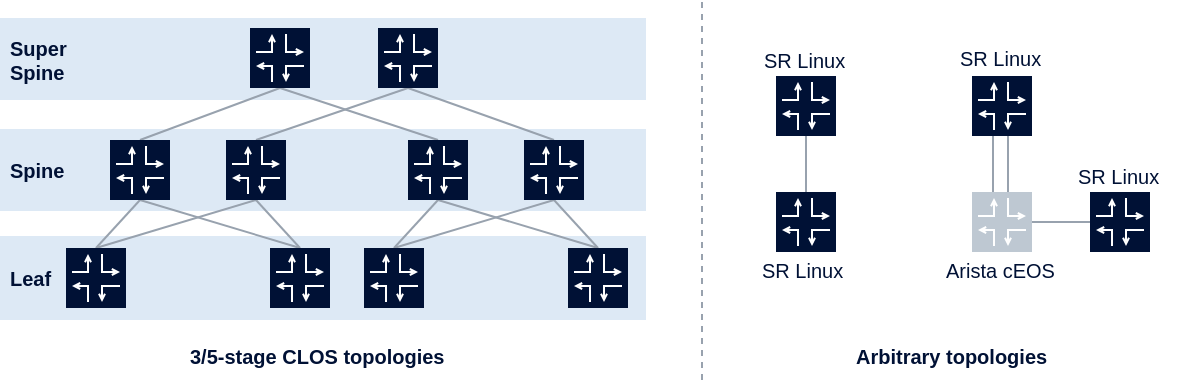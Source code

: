 <mxfile version="13.8.0" type="github">
  <diagram id="pqXCdQUKRn2x1dWqDvbr" name="intro topologies">
    <mxGraphModel dx="2052" dy="1100" grid="1" gridSize="1" guides="1" tooltips="1" connect="1" arrows="1" fold="1" page="1" pageScale="1" pageWidth="827" pageHeight="1169" math="0" shadow="0">
      <root>
        <mxCell id="0" />
        <mxCell id="1" parent="0" />
        <mxCell id="Shn82EJDHSnE-vzaOmSC-1" value="" style="rounded=0;whiteSpace=wrap;html=1;fontFamily=Helvetica;fontSize=8;strokeColor=none;fillColor=#DDE9F5;" vertex="1" parent="1">
          <mxGeometry x="133" y="266.5" width="323" height="41" as="geometry" />
        </mxCell>
        <mxCell id="Shn82EJDHSnE-vzaOmSC-2" value="" style="rounded=0;whiteSpace=wrap;html=1;fontFamily=Helvetica;fontSize=8;strokeColor=none;fillColor=#DDE9F5;" vertex="1" parent="1">
          <mxGeometry x="133" y="320" width="323" height="42" as="geometry" />
        </mxCell>
        <mxCell id="Shn82EJDHSnE-vzaOmSC-3" style="rounded=0;orthogonalLoop=1;jettySize=auto;html=1;exitX=0.5;exitY=0;exitDx=0;exitDy=0;entryX=0.5;entryY=1;entryDx=0;entryDy=0;startSize=6;endArrow=none;endFill=0;endSize=2;fontFamily=Helvetica;fontSize=8;strokeColor=#98A2AE;" edge="1" parent="1">
          <mxGeometry relative="1" as="geometry">
            <mxPoint x="181" y="326" as="sourcePoint" />
            <mxPoint x="203" y="302" as="targetPoint" />
          </mxGeometry>
        </mxCell>
        <mxCell id="Shn82EJDHSnE-vzaOmSC-4" style="rounded=0;orthogonalLoop=1;jettySize=auto;html=1;exitX=0.5;exitY=0;exitDx=0;exitDy=0;entryX=0.5;entryY=1;entryDx=0;entryDy=0;startSize=6;endArrow=none;endFill=0;endSize=2;fontFamily=Helvetica;fontSize=8;strokeColor=#98A2AE;" edge="1" parent="1">
          <mxGeometry relative="1" as="geometry">
            <mxPoint x="181" y="326" as="sourcePoint" />
            <mxPoint x="261" y="302" as="targetPoint" />
          </mxGeometry>
        </mxCell>
        <mxCell id="Shn82EJDHSnE-vzaOmSC-5" style="rounded=0;orthogonalLoop=1;jettySize=auto;html=1;exitX=0.5;exitY=0;exitDx=0;exitDy=0;entryX=0.5;entryY=1;entryDx=0;entryDy=0;startSize=6;endArrow=none;endFill=0;endSize=2;fontFamily=Helvetica;fontSize=8;strokeColor=#98A2AE;" edge="1" parent="1">
          <mxGeometry relative="1" as="geometry">
            <mxPoint x="283" y="326" as="sourcePoint" />
            <mxPoint x="203" y="302" as="targetPoint" />
          </mxGeometry>
        </mxCell>
        <mxCell id="Shn82EJDHSnE-vzaOmSC-6" style="rounded=0;orthogonalLoop=1;jettySize=auto;html=1;exitX=0.5;exitY=0;exitDx=0;exitDy=0;entryX=0.5;entryY=1;entryDx=0;entryDy=0;startSize=6;endArrow=none;endFill=0;endSize=2;fontFamily=Helvetica;fontSize=8;strokeColor=#98A2AE;" edge="1" parent="1">
          <mxGeometry relative="1" as="geometry">
            <mxPoint x="283" y="326" as="sourcePoint" />
            <mxPoint x="261" y="302" as="targetPoint" />
          </mxGeometry>
        </mxCell>
        <mxCell id="Shn82EJDHSnE-vzaOmSC-7" value="" style="rounded=0;whiteSpace=wrap;html=1;fontFamily=Helvetica;fontSize=8;strokeColor=none;fillColor=#DDE9F5;" vertex="1" parent="1">
          <mxGeometry x="133" y="211" width="323" height="41" as="geometry" />
        </mxCell>
        <mxCell id="Shn82EJDHSnE-vzaOmSC-8" style="rounded=0;orthogonalLoop=1;jettySize=auto;html=1;exitX=0.5;exitY=0;exitDx=0;exitDy=0;entryX=0.5;entryY=1;entryDx=0;entryDy=0;startSize=6;endArrow=none;endFill=0;endSize=2;fontFamily=Helvetica;fontSize=8;strokeColor=#98A2AE;" edge="1" parent="1">
          <mxGeometry relative="1" as="geometry">
            <mxPoint x="203" y="272" as="sourcePoint" />
            <mxPoint x="273" y="246" as="targetPoint" />
          </mxGeometry>
        </mxCell>
        <mxCell id="Shn82EJDHSnE-vzaOmSC-9" style="rounded=0;orthogonalLoop=1;jettySize=auto;html=1;exitX=0.5;exitY=0;exitDx=0;exitDy=0;entryX=0.5;entryY=1;entryDx=0;entryDy=0;startSize=6;endArrow=none;endFill=0;endSize=2;fontFamily=Helvetica;fontSize=8;strokeColor=#98A2AE;" edge="1" parent="1">
          <mxGeometry relative="1" as="geometry">
            <mxPoint x="261" y="272" as="sourcePoint" />
            <mxPoint x="337" y="246" as="targetPoint" />
          </mxGeometry>
        </mxCell>
        <mxCell id="Shn82EJDHSnE-vzaOmSC-10" style="rounded=0;orthogonalLoop=1;jettySize=auto;html=1;exitX=0.5;exitY=0;exitDx=0;exitDy=0;entryX=0.5;entryY=1;entryDx=0;entryDy=0;startSize=6;endArrow=none;endFill=0;endSize=2;fontFamily=Helvetica;fontSize=8;strokeColor=#98A2AE;" edge="1" parent="1">
          <mxGeometry relative="1" as="geometry">
            <mxPoint x="330" y="326" as="sourcePoint" />
            <mxPoint x="352" y="302" as="targetPoint" />
          </mxGeometry>
        </mxCell>
        <mxCell id="Shn82EJDHSnE-vzaOmSC-11" style="rounded=0;orthogonalLoop=1;jettySize=auto;html=1;exitX=0.5;exitY=0;exitDx=0;exitDy=0;entryX=0.5;entryY=1;entryDx=0;entryDy=0;startSize=6;endArrow=none;endFill=0;endSize=2;fontFamily=Helvetica;fontSize=8;strokeColor=#98A2AE;" edge="1" parent="1">
          <mxGeometry relative="1" as="geometry">
            <mxPoint x="330" y="326" as="sourcePoint" />
            <mxPoint x="410" y="302" as="targetPoint" />
          </mxGeometry>
        </mxCell>
        <mxCell id="Shn82EJDHSnE-vzaOmSC-12" style="rounded=0;orthogonalLoop=1;jettySize=auto;html=1;exitX=0.5;exitY=0;exitDx=0;exitDy=0;entryX=0.5;entryY=1;entryDx=0;entryDy=0;startSize=6;endArrow=none;endFill=0;endSize=2;fontFamily=Helvetica;fontSize=8;strokeColor=#98A2AE;" edge="1" parent="1">
          <mxGeometry relative="1" as="geometry">
            <mxPoint x="432" y="326" as="sourcePoint" />
            <mxPoint x="352" y="302" as="targetPoint" />
          </mxGeometry>
        </mxCell>
        <mxCell id="Shn82EJDHSnE-vzaOmSC-13" style="rounded=0;orthogonalLoop=1;jettySize=auto;html=1;exitX=0.5;exitY=0;exitDx=0;exitDy=0;entryX=0.5;entryY=1;entryDx=0;entryDy=0;startSize=6;endArrow=none;endFill=0;endSize=2;fontFamily=Helvetica;fontSize=8;strokeColor=#98A2AE;" edge="1" parent="1">
          <mxGeometry relative="1" as="geometry">
            <mxPoint x="432" y="326" as="sourcePoint" />
            <mxPoint x="410" y="302" as="targetPoint" />
          </mxGeometry>
        </mxCell>
        <mxCell id="Shn82EJDHSnE-vzaOmSC-14" style="rounded=0;orthogonalLoop=1;jettySize=auto;html=1;exitX=0.5;exitY=0;exitDx=0;exitDy=0;entryX=0.5;entryY=1;entryDx=0;entryDy=0;startSize=6;endArrow=none;endFill=0;endSize=2;fontFamily=Helvetica;fontSize=8;strokeColor=#98A2AE;" edge="1" parent="1">
          <mxGeometry relative="1" as="geometry">
            <mxPoint x="352" y="272" as="sourcePoint" />
            <mxPoint x="273" y="246" as="targetPoint" />
          </mxGeometry>
        </mxCell>
        <mxCell id="Shn82EJDHSnE-vzaOmSC-15" style="rounded=0;orthogonalLoop=1;jettySize=auto;html=1;exitX=0.5;exitY=0;exitDx=0;exitDy=0;entryX=0.5;entryY=1;entryDx=0;entryDy=0;startSize=6;endArrow=none;endFill=0;endSize=2;fontFamily=Helvetica;fontSize=8;strokeColor=#98A2AE;" edge="1" parent="1">
          <mxGeometry relative="1" as="geometry">
            <mxPoint x="410" y="272" as="sourcePoint" />
            <mxPoint x="337" y="246" as="targetPoint" />
          </mxGeometry>
        </mxCell>
        <mxCell id="Shn82EJDHSnE-vzaOmSC-16" value="Super&lt;br style=&quot;font-size: 10px;&quot;&gt;Spine" style="text;html=1;align=left;verticalAlign=middle;resizable=0;points=[];autosize=1;fontSize=10;fontFamily=Helvetica;rotation=0;fontColor=#001135;fontStyle=1" vertex="1" parent="1">
          <mxGeometry x="136" y="217" width="39" height="29" as="geometry" />
        </mxCell>
        <mxCell id="Shn82EJDHSnE-vzaOmSC-17" value="Spine" style="text;html=1;align=left;verticalAlign=middle;resizable=0;points=[];autosize=1;fontSize=10;fontFamily=Helvetica;rotation=0;fontColor=#001135;fontStyle=1" vertex="1" parent="1">
          <mxGeometry x="136" y="278.5" width="38" height="17" as="geometry" />
        </mxCell>
        <mxCell id="Shn82EJDHSnE-vzaOmSC-18" value="Leaf" style="text;html=1;align=left;verticalAlign=middle;resizable=0;points=[];autosize=1;fontSize=10;fontFamily=Helvetica;rotation=0;fontColor=#001135;fontStyle=1" vertex="1" parent="1">
          <mxGeometry x="136" y="332.5" width="32" height="17" as="geometry" />
        </mxCell>
        <mxCell id="Shn82EJDHSnE-vzaOmSC-19" value="" style="group;fontFamily=Helvetica;" vertex="1" connectable="0" parent="1">
          <mxGeometry x="166" y="326" width="30" height="30" as="geometry" />
        </mxCell>
        <mxCell id="Shn82EJDHSnE-vzaOmSC-20" value="" style="whiteSpace=wrap;html=1;aspect=fixed;fillColor=#001135;strokeColor=none;connectable=1;allowArrows=1;fontFamily=Helvetica;" vertex="1" parent="Shn82EJDHSnE-vzaOmSC-19">
          <mxGeometry width="30" height="30" as="geometry" />
        </mxCell>
        <mxCell id="Shn82EJDHSnE-vzaOmSC-21" value="" style="endArrow=open;html=1;edgeStyle=orthogonalEdgeStyle;rounded=0;endFill=0;startSize=6;endSize=2;strokeColor=#FFFFFF;fontFamily=Helvetica;" edge="1" parent="Shn82EJDHSnE-vzaOmSC-19">
          <mxGeometry width="50" height="50" relative="1" as="geometry">
            <mxPoint x="3" y="12" as="sourcePoint" />
            <mxPoint x="11" y="3" as="targetPoint" />
            <Array as="points">
              <mxPoint x="11" y="12" />
            </Array>
          </mxGeometry>
        </mxCell>
        <mxCell id="Shn82EJDHSnE-vzaOmSC-22" value="" style="endArrow=open;html=1;edgeStyle=orthogonalEdgeStyle;rounded=0;endFill=0;startSize=6;endSize=2;strokeColor=#FFFFFF;fontFamily=Helvetica;" edge="1" parent="Shn82EJDHSnE-vzaOmSC-19">
          <mxGeometry width="50" height="50" relative="1" as="geometry">
            <mxPoint x="11" y="27" as="sourcePoint" />
            <mxPoint x="3" y="19" as="targetPoint" />
            <Array as="points">
              <mxPoint x="11" y="19" />
            </Array>
          </mxGeometry>
        </mxCell>
        <mxCell id="Shn82EJDHSnE-vzaOmSC-23" value="" style="endArrow=open;html=1;edgeStyle=orthogonalEdgeStyle;rounded=0;endFill=0;startSize=6;endSize=2;strokeColor=#FFFFFF;fontFamily=Helvetica;" edge="1" parent="Shn82EJDHSnE-vzaOmSC-19">
          <mxGeometry width="50" height="50" relative="1" as="geometry">
            <mxPoint x="18" y="3" as="sourcePoint" />
            <mxPoint x="27" y="12" as="targetPoint" />
            <Array as="points">
              <mxPoint x="18" y="12" />
            </Array>
          </mxGeometry>
        </mxCell>
        <mxCell id="Shn82EJDHSnE-vzaOmSC-24" value="" style="endArrow=open;html=1;edgeStyle=orthogonalEdgeStyle;rounded=0;endFill=0;startSize=6;endSize=2;strokeColor=#FFFFFF;fontFamily=Helvetica;" edge="1" parent="Shn82EJDHSnE-vzaOmSC-19">
          <mxGeometry width="50" height="50" relative="1" as="geometry">
            <mxPoint x="27" y="19" as="sourcePoint" />
            <mxPoint x="18" y="27" as="targetPoint" />
            <Array as="points">
              <mxPoint x="18" y="19" />
            </Array>
          </mxGeometry>
        </mxCell>
        <mxCell id="Shn82EJDHSnE-vzaOmSC-25" value="" style="group;fontFamily=Helvetica;" vertex="1" connectable="0" parent="1">
          <mxGeometry x="268" y="326" width="30" height="30" as="geometry" />
        </mxCell>
        <mxCell id="Shn82EJDHSnE-vzaOmSC-26" value="" style="whiteSpace=wrap;html=1;aspect=fixed;fillColor=#001135;strokeColor=none;connectable=1;allowArrows=1;fontFamily=Helvetica;" vertex="1" parent="Shn82EJDHSnE-vzaOmSC-25">
          <mxGeometry width="30" height="30" as="geometry" />
        </mxCell>
        <mxCell id="Shn82EJDHSnE-vzaOmSC-27" value="" style="endArrow=open;html=1;edgeStyle=orthogonalEdgeStyle;rounded=0;endFill=0;startSize=6;endSize=2;strokeColor=#FFFFFF;fontFamily=Helvetica;" edge="1" parent="Shn82EJDHSnE-vzaOmSC-25">
          <mxGeometry width="50" height="50" relative="1" as="geometry">
            <mxPoint x="3" y="12" as="sourcePoint" />
            <mxPoint x="11" y="3" as="targetPoint" />
            <Array as="points">
              <mxPoint x="11" y="12" />
            </Array>
          </mxGeometry>
        </mxCell>
        <mxCell id="Shn82EJDHSnE-vzaOmSC-28" value="" style="endArrow=open;html=1;edgeStyle=orthogonalEdgeStyle;rounded=0;endFill=0;startSize=6;endSize=2;strokeColor=#FFFFFF;fontFamily=Helvetica;" edge="1" parent="Shn82EJDHSnE-vzaOmSC-25">
          <mxGeometry width="50" height="50" relative="1" as="geometry">
            <mxPoint x="11" y="27" as="sourcePoint" />
            <mxPoint x="3" y="19" as="targetPoint" />
            <Array as="points">
              <mxPoint x="11" y="19" />
            </Array>
          </mxGeometry>
        </mxCell>
        <mxCell id="Shn82EJDHSnE-vzaOmSC-29" value="" style="endArrow=open;html=1;edgeStyle=orthogonalEdgeStyle;rounded=0;endFill=0;startSize=6;endSize=2;strokeColor=#FFFFFF;fontFamily=Helvetica;" edge="1" parent="Shn82EJDHSnE-vzaOmSC-25">
          <mxGeometry width="50" height="50" relative="1" as="geometry">
            <mxPoint x="18" y="3" as="sourcePoint" />
            <mxPoint x="27" y="12" as="targetPoint" />
            <Array as="points">
              <mxPoint x="18" y="12" />
            </Array>
          </mxGeometry>
        </mxCell>
        <mxCell id="Shn82EJDHSnE-vzaOmSC-30" value="" style="endArrow=open;html=1;edgeStyle=orthogonalEdgeStyle;rounded=0;endFill=0;startSize=6;endSize=2;strokeColor=#FFFFFF;fontFamily=Helvetica;" edge="1" parent="Shn82EJDHSnE-vzaOmSC-25">
          <mxGeometry width="50" height="50" relative="1" as="geometry">
            <mxPoint x="27" y="19" as="sourcePoint" />
            <mxPoint x="18" y="27" as="targetPoint" />
            <Array as="points">
              <mxPoint x="18" y="19" />
            </Array>
          </mxGeometry>
        </mxCell>
        <mxCell id="Shn82EJDHSnE-vzaOmSC-31" value="" style="group;fontFamily=Helvetica;" vertex="1" connectable="0" parent="1">
          <mxGeometry x="315" y="326" width="30" height="30" as="geometry" />
        </mxCell>
        <mxCell id="Shn82EJDHSnE-vzaOmSC-32" value="" style="whiteSpace=wrap;html=1;aspect=fixed;fillColor=#001135;strokeColor=none;connectable=1;allowArrows=1;fontFamily=Helvetica;" vertex="1" parent="Shn82EJDHSnE-vzaOmSC-31">
          <mxGeometry width="30" height="30" as="geometry" />
        </mxCell>
        <mxCell id="Shn82EJDHSnE-vzaOmSC-33" value="" style="endArrow=open;html=1;edgeStyle=orthogonalEdgeStyle;rounded=0;endFill=0;startSize=6;endSize=2;strokeColor=#FFFFFF;fontFamily=Helvetica;" edge="1" parent="Shn82EJDHSnE-vzaOmSC-31">
          <mxGeometry width="50" height="50" relative="1" as="geometry">
            <mxPoint x="3" y="12" as="sourcePoint" />
            <mxPoint x="11" y="3" as="targetPoint" />
            <Array as="points">
              <mxPoint x="11" y="12" />
            </Array>
          </mxGeometry>
        </mxCell>
        <mxCell id="Shn82EJDHSnE-vzaOmSC-34" value="" style="endArrow=open;html=1;edgeStyle=orthogonalEdgeStyle;rounded=0;endFill=0;startSize=6;endSize=2;strokeColor=#FFFFFF;fontFamily=Helvetica;" edge="1" parent="Shn82EJDHSnE-vzaOmSC-31">
          <mxGeometry width="50" height="50" relative="1" as="geometry">
            <mxPoint x="11" y="27" as="sourcePoint" />
            <mxPoint x="3" y="19" as="targetPoint" />
            <Array as="points">
              <mxPoint x="11" y="19" />
            </Array>
          </mxGeometry>
        </mxCell>
        <mxCell id="Shn82EJDHSnE-vzaOmSC-35" value="" style="endArrow=open;html=1;edgeStyle=orthogonalEdgeStyle;rounded=0;endFill=0;startSize=6;endSize=2;strokeColor=#FFFFFF;fontFamily=Helvetica;" edge="1" parent="Shn82EJDHSnE-vzaOmSC-31">
          <mxGeometry width="50" height="50" relative="1" as="geometry">
            <mxPoint x="18" y="3" as="sourcePoint" />
            <mxPoint x="27" y="12" as="targetPoint" />
            <Array as="points">
              <mxPoint x="18" y="12" />
            </Array>
          </mxGeometry>
        </mxCell>
        <mxCell id="Shn82EJDHSnE-vzaOmSC-36" value="" style="endArrow=open;html=1;edgeStyle=orthogonalEdgeStyle;rounded=0;endFill=0;startSize=6;endSize=2;strokeColor=#FFFFFF;fontFamily=Helvetica;" edge="1" parent="Shn82EJDHSnE-vzaOmSC-31">
          <mxGeometry width="50" height="50" relative="1" as="geometry">
            <mxPoint x="27" y="19" as="sourcePoint" />
            <mxPoint x="18" y="27" as="targetPoint" />
            <Array as="points">
              <mxPoint x="18" y="19" />
            </Array>
          </mxGeometry>
        </mxCell>
        <mxCell id="Shn82EJDHSnE-vzaOmSC-37" value="" style="group;fontFamily=Helvetica;" vertex="1" connectable="0" parent="1">
          <mxGeometry x="417" y="326" width="30" height="30" as="geometry" />
        </mxCell>
        <mxCell id="Shn82EJDHSnE-vzaOmSC-38" value="" style="whiteSpace=wrap;html=1;aspect=fixed;fillColor=#001135;strokeColor=none;connectable=1;allowArrows=1;fontFamily=Helvetica;" vertex="1" parent="Shn82EJDHSnE-vzaOmSC-37">
          <mxGeometry width="30" height="30" as="geometry" />
        </mxCell>
        <mxCell id="Shn82EJDHSnE-vzaOmSC-39" value="" style="endArrow=open;html=1;edgeStyle=orthogonalEdgeStyle;rounded=0;endFill=0;startSize=6;endSize=2;strokeColor=#FFFFFF;fontFamily=Helvetica;" edge="1" parent="Shn82EJDHSnE-vzaOmSC-37">
          <mxGeometry width="50" height="50" relative="1" as="geometry">
            <mxPoint x="3" y="12" as="sourcePoint" />
            <mxPoint x="11" y="3" as="targetPoint" />
            <Array as="points">
              <mxPoint x="11" y="12" />
            </Array>
          </mxGeometry>
        </mxCell>
        <mxCell id="Shn82EJDHSnE-vzaOmSC-40" value="" style="endArrow=open;html=1;edgeStyle=orthogonalEdgeStyle;rounded=0;endFill=0;startSize=6;endSize=2;strokeColor=#FFFFFF;fontFamily=Helvetica;" edge="1" parent="Shn82EJDHSnE-vzaOmSC-37">
          <mxGeometry width="50" height="50" relative="1" as="geometry">
            <mxPoint x="11" y="27" as="sourcePoint" />
            <mxPoint x="3" y="19" as="targetPoint" />
            <Array as="points">
              <mxPoint x="11" y="19" />
            </Array>
          </mxGeometry>
        </mxCell>
        <mxCell id="Shn82EJDHSnE-vzaOmSC-41" value="" style="endArrow=open;html=1;edgeStyle=orthogonalEdgeStyle;rounded=0;endFill=0;startSize=6;endSize=2;strokeColor=#FFFFFF;fontFamily=Helvetica;" edge="1" parent="Shn82EJDHSnE-vzaOmSC-37">
          <mxGeometry width="50" height="50" relative="1" as="geometry">
            <mxPoint x="18" y="3" as="sourcePoint" />
            <mxPoint x="27" y="12" as="targetPoint" />
            <Array as="points">
              <mxPoint x="18" y="12" />
            </Array>
          </mxGeometry>
        </mxCell>
        <mxCell id="Shn82EJDHSnE-vzaOmSC-42" value="" style="endArrow=open;html=1;edgeStyle=orthogonalEdgeStyle;rounded=0;endFill=0;startSize=6;endSize=2;strokeColor=#FFFFFF;fontFamily=Helvetica;" edge="1" parent="Shn82EJDHSnE-vzaOmSC-37">
          <mxGeometry width="50" height="50" relative="1" as="geometry">
            <mxPoint x="27" y="19" as="sourcePoint" />
            <mxPoint x="18" y="27" as="targetPoint" />
            <Array as="points">
              <mxPoint x="18" y="19" />
            </Array>
          </mxGeometry>
        </mxCell>
        <mxCell id="Shn82EJDHSnE-vzaOmSC-43" value="" style="group;fontFamily=Helvetica;" vertex="1" connectable="0" parent="1">
          <mxGeometry x="395" y="272" width="30" height="30" as="geometry" />
        </mxCell>
        <mxCell id="Shn82EJDHSnE-vzaOmSC-44" value="" style="whiteSpace=wrap;html=1;aspect=fixed;fillColor=#001135;strokeColor=none;connectable=1;allowArrows=1;fontFamily=Helvetica;" vertex="1" parent="Shn82EJDHSnE-vzaOmSC-43">
          <mxGeometry width="30" height="30" as="geometry" />
        </mxCell>
        <mxCell id="Shn82EJDHSnE-vzaOmSC-45" value="" style="endArrow=open;html=1;edgeStyle=orthogonalEdgeStyle;rounded=0;endFill=0;startSize=6;endSize=2;strokeColor=#FFFFFF;fontFamily=Helvetica;" edge="1" parent="Shn82EJDHSnE-vzaOmSC-43">
          <mxGeometry width="50" height="50" relative="1" as="geometry">
            <mxPoint x="3" y="12" as="sourcePoint" />
            <mxPoint x="11" y="3" as="targetPoint" />
            <Array as="points">
              <mxPoint x="11" y="12" />
            </Array>
          </mxGeometry>
        </mxCell>
        <mxCell id="Shn82EJDHSnE-vzaOmSC-46" value="" style="endArrow=open;html=1;edgeStyle=orthogonalEdgeStyle;rounded=0;endFill=0;startSize=6;endSize=2;strokeColor=#FFFFFF;fontFamily=Helvetica;" edge="1" parent="Shn82EJDHSnE-vzaOmSC-43">
          <mxGeometry width="50" height="50" relative="1" as="geometry">
            <mxPoint x="11" y="27" as="sourcePoint" />
            <mxPoint x="3" y="19" as="targetPoint" />
            <Array as="points">
              <mxPoint x="11" y="19" />
            </Array>
          </mxGeometry>
        </mxCell>
        <mxCell id="Shn82EJDHSnE-vzaOmSC-47" value="" style="endArrow=open;html=1;edgeStyle=orthogonalEdgeStyle;rounded=0;endFill=0;startSize=6;endSize=2;strokeColor=#FFFFFF;fontFamily=Helvetica;" edge="1" parent="Shn82EJDHSnE-vzaOmSC-43">
          <mxGeometry width="50" height="50" relative="1" as="geometry">
            <mxPoint x="18" y="3" as="sourcePoint" />
            <mxPoint x="27" y="12" as="targetPoint" />
            <Array as="points">
              <mxPoint x="18" y="12" />
            </Array>
          </mxGeometry>
        </mxCell>
        <mxCell id="Shn82EJDHSnE-vzaOmSC-48" value="" style="endArrow=open;html=1;edgeStyle=orthogonalEdgeStyle;rounded=0;endFill=0;startSize=6;endSize=2;strokeColor=#FFFFFF;fontFamily=Helvetica;" edge="1" parent="Shn82EJDHSnE-vzaOmSC-43">
          <mxGeometry width="50" height="50" relative="1" as="geometry">
            <mxPoint x="27" y="19" as="sourcePoint" />
            <mxPoint x="18" y="27" as="targetPoint" />
            <Array as="points">
              <mxPoint x="18" y="19" />
            </Array>
          </mxGeometry>
        </mxCell>
        <mxCell id="Shn82EJDHSnE-vzaOmSC-49" value="" style="group;fontFamily=Helvetica;" vertex="1" connectable="0" parent="1">
          <mxGeometry x="337" y="272" width="30" height="30" as="geometry" />
        </mxCell>
        <mxCell id="Shn82EJDHSnE-vzaOmSC-50" value="" style="whiteSpace=wrap;html=1;aspect=fixed;fillColor=#001135;strokeColor=none;connectable=1;allowArrows=1;fontFamily=Helvetica;" vertex="1" parent="Shn82EJDHSnE-vzaOmSC-49">
          <mxGeometry width="30" height="30" as="geometry" />
        </mxCell>
        <mxCell id="Shn82EJDHSnE-vzaOmSC-51" value="" style="endArrow=open;html=1;edgeStyle=orthogonalEdgeStyle;rounded=0;endFill=0;startSize=6;endSize=2;strokeColor=#FFFFFF;fontFamily=Helvetica;" edge="1" parent="Shn82EJDHSnE-vzaOmSC-49">
          <mxGeometry width="50" height="50" relative="1" as="geometry">
            <mxPoint x="3" y="12" as="sourcePoint" />
            <mxPoint x="11" y="3" as="targetPoint" />
            <Array as="points">
              <mxPoint x="11" y="12" />
            </Array>
          </mxGeometry>
        </mxCell>
        <mxCell id="Shn82EJDHSnE-vzaOmSC-52" value="" style="endArrow=open;html=1;edgeStyle=orthogonalEdgeStyle;rounded=0;endFill=0;startSize=6;endSize=2;strokeColor=#FFFFFF;fontFamily=Helvetica;" edge="1" parent="Shn82EJDHSnE-vzaOmSC-49">
          <mxGeometry width="50" height="50" relative="1" as="geometry">
            <mxPoint x="11" y="27" as="sourcePoint" />
            <mxPoint x="3" y="19" as="targetPoint" />
            <Array as="points">
              <mxPoint x="11" y="19" />
            </Array>
          </mxGeometry>
        </mxCell>
        <mxCell id="Shn82EJDHSnE-vzaOmSC-53" value="" style="endArrow=open;html=1;edgeStyle=orthogonalEdgeStyle;rounded=0;endFill=0;startSize=6;endSize=2;strokeColor=#FFFFFF;fontFamily=Helvetica;" edge="1" parent="Shn82EJDHSnE-vzaOmSC-49">
          <mxGeometry width="50" height="50" relative="1" as="geometry">
            <mxPoint x="18" y="3" as="sourcePoint" />
            <mxPoint x="27" y="12" as="targetPoint" />
            <Array as="points">
              <mxPoint x="18" y="12" />
            </Array>
          </mxGeometry>
        </mxCell>
        <mxCell id="Shn82EJDHSnE-vzaOmSC-54" value="" style="endArrow=open;html=1;edgeStyle=orthogonalEdgeStyle;rounded=0;endFill=0;startSize=6;endSize=2;strokeColor=#FFFFFF;fontFamily=Helvetica;" edge="1" parent="Shn82EJDHSnE-vzaOmSC-49">
          <mxGeometry width="50" height="50" relative="1" as="geometry">
            <mxPoint x="27" y="19" as="sourcePoint" />
            <mxPoint x="18" y="27" as="targetPoint" />
            <Array as="points">
              <mxPoint x="18" y="19" />
            </Array>
          </mxGeometry>
        </mxCell>
        <mxCell id="Shn82EJDHSnE-vzaOmSC-55" value="" style="group;fontFamily=Helvetica;" vertex="1" connectable="0" parent="1">
          <mxGeometry x="246" y="272" width="30" height="30" as="geometry" />
        </mxCell>
        <mxCell id="Shn82EJDHSnE-vzaOmSC-56" value="" style="whiteSpace=wrap;html=1;aspect=fixed;fillColor=#001135;strokeColor=none;connectable=1;allowArrows=1;fontFamily=Helvetica;" vertex="1" parent="Shn82EJDHSnE-vzaOmSC-55">
          <mxGeometry width="30" height="30" as="geometry" />
        </mxCell>
        <mxCell id="Shn82EJDHSnE-vzaOmSC-57" value="" style="endArrow=open;html=1;edgeStyle=orthogonalEdgeStyle;rounded=0;endFill=0;startSize=6;endSize=2;strokeColor=#FFFFFF;fontFamily=Helvetica;" edge="1" parent="Shn82EJDHSnE-vzaOmSC-55">
          <mxGeometry width="50" height="50" relative="1" as="geometry">
            <mxPoint x="3" y="12" as="sourcePoint" />
            <mxPoint x="11" y="3" as="targetPoint" />
            <Array as="points">
              <mxPoint x="11" y="12" />
            </Array>
          </mxGeometry>
        </mxCell>
        <mxCell id="Shn82EJDHSnE-vzaOmSC-58" value="" style="endArrow=open;html=1;edgeStyle=orthogonalEdgeStyle;rounded=0;endFill=0;startSize=6;endSize=2;strokeColor=#FFFFFF;fontFamily=Helvetica;" edge="1" parent="Shn82EJDHSnE-vzaOmSC-55">
          <mxGeometry width="50" height="50" relative="1" as="geometry">
            <mxPoint x="11" y="27" as="sourcePoint" />
            <mxPoint x="3" y="19" as="targetPoint" />
            <Array as="points">
              <mxPoint x="11" y="19" />
            </Array>
          </mxGeometry>
        </mxCell>
        <mxCell id="Shn82EJDHSnE-vzaOmSC-59" value="" style="endArrow=open;html=1;edgeStyle=orthogonalEdgeStyle;rounded=0;endFill=0;startSize=6;endSize=2;strokeColor=#FFFFFF;fontFamily=Helvetica;" edge="1" parent="Shn82EJDHSnE-vzaOmSC-55">
          <mxGeometry width="50" height="50" relative="1" as="geometry">
            <mxPoint x="18" y="3" as="sourcePoint" />
            <mxPoint x="27" y="12" as="targetPoint" />
            <Array as="points">
              <mxPoint x="18" y="12" />
            </Array>
          </mxGeometry>
        </mxCell>
        <mxCell id="Shn82EJDHSnE-vzaOmSC-60" value="" style="endArrow=open;html=1;edgeStyle=orthogonalEdgeStyle;rounded=0;endFill=0;startSize=6;endSize=2;strokeColor=#FFFFFF;fontFamily=Helvetica;" edge="1" parent="Shn82EJDHSnE-vzaOmSC-55">
          <mxGeometry width="50" height="50" relative="1" as="geometry">
            <mxPoint x="27" y="19" as="sourcePoint" />
            <mxPoint x="18" y="27" as="targetPoint" />
            <Array as="points">
              <mxPoint x="18" y="19" />
            </Array>
          </mxGeometry>
        </mxCell>
        <mxCell id="Shn82EJDHSnE-vzaOmSC-61" value="" style="group;fontFamily=Helvetica;" vertex="1" connectable="0" parent="1">
          <mxGeometry x="188" y="272" width="30" height="30" as="geometry" />
        </mxCell>
        <mxCell id="Shn82EJDHSnE-vzaOmSC-62" value="" style="whiteSpace=wrap;html=1;aspect=fixed;fillColor=#001135;strokeColor=none;connectable=1;allowArrows=1;fontFamily=Helvetica;" vertex="1" parent="Shn82EJDHSnE-vzaOmSC-61">
          <mxGeometry width="30" height="30" as="geometry" />
        </mxCell>
        <mxCell id="Shn82EJDHSnE-vzaOmSC-63" value="" style="endArrow=open;html=1;edgeStyle=orthogonalEdgeStyle;rounded=0;endFill=0;startSize=6;endSize=2;strokeColor=#FFFFFF;fontFamily=Helvetica;" edge="1" parent="Shn82EJDHSnE-vzaOmSC-61">
          <mxGeometry width="50" height="50" relative="1" as="geometry">
            <mxPoint x="3" y="12" as="sourcePoint" />
            <mxPoint x="11" y="3" as="targetPoint" />
            <Array as="points">
              <mxPoint x="11" y="12" />
            </Array>
          </mxGeometry>
        </mxCell>
        <mxCell id="Shn82EJDHSnE-vzaOmSC-64" value="" style="endArrow=open;html=1;edgeStyle=orthogonalEdgeStyle;rounded=0;endFill=0;startSize=6;endSize=2;strokeColor=#FFFFFF;fontFamily=Helvetica;" edge="1" parent="Shn82EJDHSnE-vzaOmSC-61">
          <mxGeometry width="50" height="50" relative="1" as="geometry">
            <mxPoint x="11" y="27" as="sourcePoint" />
            <mxPoint x="3" y="19" as="targetPoint" />
            <Array as="points">
              <mxPoint x="11" y="19" />
            </Array>
          </mxGeometry>
        </mxCell>
        <mxCell id="Shn82EJDHSnE-vzaOmSC-65" value="" style="endArrow=open;html=1;edgeStyle=orthogonalEdgeStyle;rounded=0;endFill=0;startSize=6;endSize=2;strokeColor=#FFFFFF;fontFamily=Helvetica;" edge="1" parent="Shn82EJDHSnE-vzaOmSC-61">
          <mxGeometry width="50" height="50" relative="1" as="geometry">
            <mxPoint x="18" y="3" as="sourcePoint" />
            <mxPoint x="27" y="12" as="targetPoint" />
            <Array as="points">
              <mxPoint x="18" y="12" />
            </Array>
          </mxGeometry>
        </mxCell>
        <mxCell id="Shn82EJDHSnE-vzaOmSC-66" value="" style="endArrow=open;html=1;edgeStyle=orthogonalEdgeStyle;rounded=0;endFill=0;startSize=6;endSize=2;strokeColor=#FFFFFF;fontFamily=Helvetica;" edge="1" parent="Shn82EJDHSnE-vzaOmSC-61">
          <mxGeometry width="50" height="50" relative="1" as="geometry">
            <mxPoint x="27" y="19" as="sourcePoint" />
            <mxPoint x="18" y="27" as="targetPoint" />
            <Array as="points">
              <mxPoint x="18" y="19" />
            </Array>
          </mxGeometry>
        </mxCell>
        <mxCell id="Shn82EJDHSnE-vzaOmSC-67" value="" style="group;fontFamily=Helvetica;" vertex="1" connectable="0" parent="1">
          <mxGeometry x="322" y="216" width="30" height="30" as="geometry" />
        </mxCell>
        <mxCell id="Shn82EJDHSnE-vzaOmSC-68" value="" style="whiteSpace=wrap;html=1;aspect=fixed;fillColor=#001135;strokeColor=none;connectable=1;allowArrows=1;fontFamily=Helvetica;" vertex="1" parent="Shn82EJDHSnE-vzaOmSC-67">
          <mxGeometry width="30" height="30" as="geometry" />
        </mxCell>
        <mxCell id="Shn82EJDHSnE-vzaOmSC-69" value="" style="endArrow=open;html=1;edgeStyle=orthogonalEdgeStyle;rounded=0;endFill=0;startSize=6;endSize=2;strokeColor=#FFFFFF;fontFamily=Helvetica;" edge="1" parent="Shn82EJDHSnE-vzaOmSC-67">
          <mxGeometry width="50" height="50" relative="1" as="geometry">
            <mxPoint x="3" y="12" as="sourcePoint" />
            <mxPoint x="11" y="3" as="targetPoint" />
            <Array as="points">
              <mxPoint x="11" y="12" />
            </Array>
          </mxGeometry>
        </mxCell>
        <mxCell id="Shn82EJDHSnE-vzaOmSC-70" value="" style="endArrow=open;html=1;edgeStyle=orthogonalEdgeStyle;rounded=0;endFill=0;startSize=6;endSize=2;strokeColor=#FFFFFF;fontFamily=Helvetica;" edge="1" parent="Shn82EJDHSnE-vzaOmSC-67">
          <mxGeometry width="50" height="50" relative="1" as="geometry">
            <mxPoint x="11" y="27" as="sourcePoint" />
            <mxPoint x="3" y="19" as="targetPoint" />
            <Array as="points">
              <mxPoint x="11" y="19" />
            </Array>
          </mxGeometry>
        </mxCell>
        <mxCell id="Shn82EJDHSnE-vzaOmSC-71" value="" style="endArrow=open;html=1;edgeStyle=orthogonalEdgeStyle;rounded=0;endFill=0;startSize=6;endSize=2;strokeColor=#FFFFFF;fontFamily=Helvetica;" edge="1" parent="Shn82EJDHSnE-vzaOmSC-67">
          <mxGeometry width="50" height="50" relative="1" as="geometry">
            <mxPoint x="18" y="3" as="sourcePoint" />
            <mxPoint x="27" y="12" as="targetPoint" />
            <Array as="points">
              <mxPoint x="18" y="12" />
            </Array>
          </mxGeometry>
        </mxCell>
        <mxCell id="Shn82EJDHSnE-vzaOmSC-72" value="" style="endArrow=open;html=1;edgeStyle=orthogonalEdgeStyle;rounded=0;endFill=0;startSize=6;endSize=2;strokeColor=#FFFFFF;fontFamily=Helvetica;" edge="1" parent="Shn82EJDHSnE-vzaOmSC-67">
          <mxGeometry width="50" height="50" relative="1" as="geometry">
            <mxPoint x="27" y="19" as="sourcePoint" />
            <mxPoint x="18" y="27" as="targetPoint" />
            <Array as="points">
              <mxPoint x="18" y="19" />
            </Array>
          </mxGeometry>
        </mxCell>
        <mxCell id="Shn82EJDHSnE-vzaOmSC-73" value="" style="group;fontFamily=Helvetica;" vertex="1" connectable="0" parent="1">
          <mxGeometry x="258" y="216" width="30" height="30" as="geometry" />
        </mxCell>
        <mxCell id="Shn82EJDHSnE-vzaOmSC-74" value="" style="whiteSpace=wrap;html=1;aspect=fixed;fillColor=#001135;strokeColor=none;connectable=1;allowArrows=1;fontFamily=Helvetica;" vertex="1" parent="Shn82EJDHSnE-vzaOmSC-73">
          <mxGeometry width="30" height="30" as="geometry" />
        </mxCell>
        <mxCell id="Shn82EJDHSnE-vzaOmSC-75" value="" style="endArrow=open;html=1;edgeStyle=orthogonalEdgeStyle;rounded=0;endFill=0;startSize=6;endSize=2;strokeColor=#FFFFFF;fontFamily=Helvetica;" edge="1" parent="Shn82EJDHSnE-vzaOmSC-73">
          <mxGeometry width="50" height="50" relative="1" as="geometry">
            <mxPoint x="3" y="12" as="sourcePoint" />
            <mxPoint x="11" y="3" as="targetPoint" />
            <Array as="points">
              <mxPoint x="11" y="12" />
            </Array>
          </mxGeometry>
        </mxCell>
        <mxCell id="Shn82EJDHSnE-vzaOmSC-76" value="" style="endArrow=open;html=1;edgeStyle=orthogonalEdgeStyle;rounded=0;endFill=0;startSize=6;endSize=2;strokeColor=#FFFFFF;fontFamily=Helvetica;" edge="1" parent="Shn82EJDHSnE-vzaOmSC-73">
          <mxGeometry width="50" height="50" relative="1" as="geometry">
            <mxPoint x="11" y="27" as="sourcePoint" />
            <mxPoint x="3" y="19" as="targetPoint" />
            <Array as="points">
              <mxPoint x="11" y="19" />
            </Array>
          </mxGeometry>
        </mxCell>
        <mxCell id="Shn82EJDHSnE-vzaOmSC-77" value="" style="endArrow=open;html=1;edgeStyle=orthogonalEdgeStyle;rounded=0;endFill=0;startSize=6;endSize=2;strokeColor=#FFFFFF;fontFamily=Helvetica;" edge="1" parent="Shn82EJDHSnE-vzaOmSC-73">
          <mxGeometry width="50" height="50" relative="1" as="geometry">
            <mxPoint x="18" y="3" as="sourcePoint" />
            <mxPoint x="27" y="12" as="targetPoint" />
            <Array as="points">
              <mxPoint x="18" y="12" />
            </Array>
          </mxGeometry>
        </mxCell>
        <mxCell id="Shn82EJDHSnE-vzaOmSC-78" value="" style="endArrow=open;html=1;edgeStyle=orthogonalEdgeStyle;rounded=0;endFill=0;startSize=6;endSize=2;strokeColor=#FFFFFF;fontFamily=Helvetica;" edge="1" parent="Shn82EJDHSnE-vzaOmSC-73">
          <mxGeometry width="50" height="50" relative="1" as="geometry">
            <mxPoint x="27" y="19" as="sourcePoint" />
            <mxPoint x="18" y="27" as="targetPoint" />
            <Array as="points">
              <mxPoint x="18" y="19" />
            </Array>
          </mxGeometry>
        </mxCell>
        <mxCell id="Shn82EJDHSnE-vzaOmSC-79" value="3/5-stage CLOS topologies" style="text;html=1;align=left;verticalAlign=middle;resizable=0;points=[];autosize=1;fontSize=10;fontFamily=Helvetica;rotation=0;fontColor=#001135;fontStyle=1" vertex="1" parent="1">
          <mxGeometry x="226" y="371" width="138" height="17" as="geometry" />
        </mxCell>
        <mxCell id="Shn82EJDHSnE-vzaOmSC-80" value="" style="group;fontFamily=Helvetica;" vertex="1" connectable="0" parent="1">
          <mxGeometry x="619" y="240" width="30" height="30" as="geometry" />
        </mxCell>
        <mxCell id="Shn82EJDHSnE-vzaOmSC-81" value="" style="whiteSpace=wrap;html=1;aspect=fixed;fillColor=#001135;strokeColor=none;connectable=1;allowArrows=1;fontFamily=Helvetica;" vertex="1" parent="Shn82EJDHSnE-vzaOmSC-80">
          <mxGeometry width="30" height="30" as="geometry" />
        </mxCell>
        <mxCell id="Shn82EJDHSnE-vzaOmSC-82" value="" style="endArrow=open;html=1;edgeStyle=orthogonalEdgeStyle;rounded=0;endFill=0;startSize=6;endSize=2;strokeColor=#FFFFFF;fontFamily=Helvetica;" edge="1" parent="Shn82EJDHSnE-vzaOmSC-80">
          <mxGeometry width="50" height="50" relative="1" as="geometry">
            <mxPoint x="3" y="12" as="sourcePoint" />
            <mxPoint x="11" y="3" as="targetPoint" />
            <Array as="points">
              <mxPoint x="11" y="12" />
            </Array>
          </mxGeometry>
        </mxCell>
        <mxCell id="Shn82EJDHSnE-vzaOmSC-83" value="" style="endArrow=open;html=1;edgeStyle=orthogonalEdgeStyle;rounded=0;endFill=0;startSize=6;endSize=2;strokeColor=#FFFFFF;fontFamily=Helvetica;" edge="1" parent="Shn82EJDHSnE-vzaOmSC-80">
          <mxGeometry width="50" height="50" relative="1" as="geometry">
            <mxPoint x="11" y="27" as="sourcePoint" />
            <mxPoint x="3" y="19" as="targetPoint" />
            <Array as="points">
              <mxPoint x="11" y="19" />
            </Array>
          </mxGeometry>
        </mxCell>
        <mxCell id="Shn82EJDHSnE-vzaOmSC-84" value="" style="endArrow=open;html=1;edgeStyle=orthogonalEdgeStyle;rounded=0;endFill=0;startSize=6;endSize=2;strokeColor=#FFFFFF;fontFamily=Helvetica;" edge="1" parent="Shn82EJDHSnE-vzaOmSC-80">
          <mxGeometry width="50" height="50" relative="1" as="geometry">
            <mxPoint x="18" y="3" as="sourcePoint" />
            <mxPoint x="27" y="12" as="targetPoint" />
            <Array as="points">
              <mxPoint x="18" y="12" />
            </Array>
          </mxGeometry>
        </mxCell>
        <mxCell id="Shn82EJDHSnE-vzaOmSC-85" value="" style="endArrow=open;html=1;edgeStyle=orthogonalEdgeStyle;rounded=0;endFill=0;startSize=6;endSize=2;strokeColor=#FFFFFF;fontFamily=Helvetica;" edge="1" parent="Shn82EJDHSnE-vzaOmSC-80">
          <mxGeometry width="50" height="50" relative="1" as="geometry">
            <mxPoint x="27" y="19" as="sourcePoint" />
            <mxPoint x="18" y="27" as="targetPoint" />
            <Array as="points">
              <mxPoint x="18" y="19" />
            </Array>
          </mxGeometry>
        </mxCell>
        <mxCell id="Shn82EJDHSnE-vzaOmSC-86" style="rounded=0;orthogonalLoop=1;jettySize=auto;html=1;exitX=0.25;exitY=0;exitDx=0;exitDy=0;entryX=0.25;entryY=1;entryDx=0;entryDy=0;startSize=6;endArrow=none;endFill=0;endSize=2;fontFamily=Helvetica;fontSize=8;strokeColor=#98A2AE;" edge="1" parent="1">
          <mxGeometry relative="1" as="geometry">
            <mxPoint x="629.5" y="298" as="sourcePoint" />
            <mxPoint x="629.5" y="270" as="targetPoint" />
          </mxGeometry>
        </mxCell>
        <mxCell id="Shn82EJDHSnE-vzaOmSC-87" style="rounded=0;orthogonalLoop=1;jettySize=auto;html=1;exitX=0.5;exitY=0;exitDx=0;exitDy=0;entryX=0.5;entryY=1;entryDx=0;entryDy=0;startSize=6;endArrow=none;endFill=0;endSize=2;fontFamily=Helvetica;fontSize=8;strokeColor=#98A2AE;" edge="1" parent="1">
          <mxGeometry relative="1" as="geometry">
            <mxPoint x="637" y="298" as="sourcePoint" />
            <mxPoint x="637" y="270" as="targetPoint" />
          </mxGeometry>
        </mxCell>
        <mxCell id="Shn82EJDHSnE-vzaOmSC-88" value="" style="group;fontFamily=Helvetica;" vertex="1" connectable="0" parent="1">
          <mxGeometry x="678" y="298" width="30" height="30" as="geometry" />
        </mxCell>
        <mxCell id="Shn82EJDHSnE-vzaOmSC-89" value="" style="whiteSpace=wrap;html=1;aspect=fixed;fillColor=#001135;strokeColor=none;connectable=1;allowArrows=1;fontFamily=Helvetica;" vertex="1" parent="Shn82EJDHSnE-vzaOmSC-88">
          <mxGeometry width="30" height="30" as="geometry" />
        </mxCell>
        <mxCell id="Shn82EJDHSnE-vzaOmSC-90" value="" style="endArrow=open;html=1;edgeStyle=orthogonalEdgeStyle;rounded=0;endFill=0;startSize=6;endSize=2;strokeColor=#FFFFFF;fontFamily=Helvetica;" edge="1" parent="Shn82EJDHSnE-vzaOmSC-88">
          <mxGeometry width="50" height="50" relative="1" as="geometry">
            <mxPoint x="3" y="12" as="sourcePoint" />
            <mxPoint x="11" y="3" as="targetPoint" />
            <Array as="points">
              <mxPoint x="11" y="12" />
            </Array>
          </mxGeometry>
        </mxCell>
        <mxCell id="Shn82EJDHSnE-vzaOmSC-91" value="" style="endArrow=open;html=1;edgeStyle=orthogonalEdgeStyle;rounded=0;endFill=0;startSize=6;endSize=2;strokeColor=#FFFFFF;fontFamily=Helvetica;" edge="1" parent="Shn82EJDHSnE-vzaOmSC-88">
          <mxGeometry width="50" height="50" relative="1" as="geometry">
            <mxPoint x="11" y="27" as="sourcePoint" />
            <mxPoint x="3" y="19" as="targetPoint" />
            <Array as="points">
              <mxPoint x="11" y="19" />
            </Array>
          </mxGeometry>
        </mxCell>
        <mxCell id="Shn82EJDHSnE-vzaOmSC-92" value="" style="endArrow=open;html=1;edgeStyle=orthogonalEdgeStyle;rounded=0;endFill=0;startSize=6;endSize=2;strokeColor=#FFFFFF;fontFamily=Helvetica;" edge="1" parent="Shn82EJDHSnE-vzaOmSC-88">
          <mxGeometry width="50" height="50" relative="1" as="geometry">
            <mxPoint x="18" y="3" as="sourcePoint" />
            <mxPoint x="27" y="12" as="targetPoint" />
            <Array as="points">
              <mxPoint x="18" y="12" />
            </Array>
          </mxGeometry>
        </mxCell>
        <mxCell id="Shn82EJDHSnE-vzaOmSC-93" value="" style="endArrow=open;html=1;edgeStyle=orthogonalEdgeStyle;rounded=0;endFill=0;startSize=6;endSize=2;strokeColor=#FFFFFF;fontFamily=Helvetica;" edge="1" parent="Shn82EJDHSnE-vzaOmSC-88">
          <mxGeometry width="50" height="50" relative="1" as="geometry">
            <mxPoint x="27" y="19" as="sourcePoint" />
            <mxPoint x="18" y="27" as="targetPoint" />
            <Array as="points">
              <mxPoint x="18" y="19" />
            </Array>
          </mxGeometry>
        </mxCell>
        <mxCell id="Shn82EJDHSnE-vzaOmSC-94" style="rounded=0;orthogonalLoop=1;jettySize=auto;html=1;exitX=1;exitY=0.5;exitDx=0;exitDy=0;entryX=0;entryY=0.5;entryDx=0;entryDy=0;startSize=6;endArrow=none;endFill=0;endSize=2;fontFamily=Helvetica;fontSize=8;strokeColor=#98A2AE;" edge="1" parent="1" source="Shn82EJDHSnE-vzaOmSC-114" target="Shn82EJDHSnE-vzaOmSC-89">
          <mxGeometry relative="1" as="geometry">
            <mxPoint x="638" y="299" as="sourcePoint" />
            <mxPoint x="638" y="271" as="targetPoint" />
          </mxGeometry>
        </mxCell>
        <mxCell id="Shn82EJDHSnE-vzaOmSC-95" value="" style="group;fontFamily=Helvetica;" vertex="1" connectable="0" parent="1">
          <mxGeometry x="521" y="240" width="82" height="30" as="geometry" />
        </mxCell>
        <mxCell id="Shn82EJDHSnE-vzaOmSC-96" value="" style="whiteSpace=wrap;html=1;aspect=fixed;fillColor=#001135;strokeColor=none;connectable=1;allowArrows=1;fontFamily=Helvetica;" vertex="1" parent="Shn82EJDHSnE-vzaOmSC-95">
          <mxGeometry width="30" height="30" as="geometry" />
        </mxCell>
        <mxCell id="Shn82EJDHSnE-vzaOmSC-97" value="" style="endArrow=open;html=1;edgeStyle=orthogonalEdgeStyle;rounded=0;endFill=0;startSize=6;endSize=2;strokeColor=#FFFFFF;fontFamily=Helvetica;" edge="1" parent="Shn82EJDHSnE-vzaOmSC-95">
          <mxGeometry width="50" height="50" relative="1" as="geometry">
            <mxPoint x="3" y="12" as="sourcePoint" />
            <mxPoint x="11" y="3" as="targetPoint" />
            <Array as="points">
              <mxPoint x="11" y="12" />
            </Array>
          </mxGeometry>
        </mxCell>
        <mxCell id="Shn82EJDHSnE-vzaOmSC-98" value="" style="endArrow=open;html=1;edgeStyle=orthogonalEdgeStyle;rounded=0;endFill=0;startSize=6;endSize=2;strokeColor=#FFFFFF;fontFamily=Helvetica;" edge="1" parent="Shn82EJDHSnE-vzaOmSC-95">
          <mxGeometry width="50" height="50" relative="1" as="geometry">
            <mxPoint x="11" y="27" as="sourcePoint" />
            <mxPoint x="3" y="19" as="targetPoint" />
            <Array as="points">
              <mxPoint x="11" y="19" />
            </Array>
          </mxGeometry>
        </mxCell>
        <mxCell id="Shn82EJDHSnE-vzaOmSC-99" value="" style="endArrow=open;html=1;edgeStyle=orthogonalEdgeStyle;rounded=0;endFill=0;startSize=6;endSize=2;strokeColor=#FFFFFF;fontFamily=Helvetica;" edge="1" parent="Shn82EJDHSnE-vzaOmSC-95">
          <mxGeometry width="50" height="50" relative="1" as="geometry">
            <mxPoint x="18" y="3" as="sourcePoint" />
            <mxPoint x="27" y="12" as="targetPoint" />
            <Array as="points">
              <mxPoint x="18" y="12" />
            </Array>
          </mxGeometry>
        </mxCell>
        <mxCell id="Shn82EJDHSnE-vzaOmSC-100" value="" style="endArrow=open;html=1;edgeStyle=orthogonalEdgeStyle;rounded=0;endFill=0;startSize=6;endSize=2;strokeColor=#FFFFFF;fontFamily=Helvetica;" edge="1" parent="Shn82EJDHSnE-vzaOmSC-95">
          <mxGeometry width="50" height="50" relative="1" as="geometry">
            <mxPoint x="27" y="19" as="sourcePoint" />
            <mxPoint x="18" y="27" as="targetPoint" />
            <Array as="points">
              <mxPoint x="18" y="19" />
            </Array>
          </mxGeometry>
        </mxCell>
        <mxCell id="Shn82EJDHSnE-vzaOmSC-101" value="" style="group;fontFamily=Helvetica;" vertex="1" connectable="0" parent="1">
          <mxGeometry x="521" y="298" width="30" height="30" as="geometry" />
        </mxCell>
        <mxCell id="Shn82EJDHSnE-vzaOmSC-102" value="" style="whiteSpace=wrap;html=1;aspect=fixed;fillColor=#001135;strokeColor=none;connectable=1;allowArrows=1;fontFamily=Helvetica;" vertex="1" parent="Shn82EJDHSnE-vzaOmSC-101">
          <mxGeometry width="30" height="30" as="geometry" />
        </mxCell>
        <mxCell id="Shn82EJDHSnE-vzaOmSC-103" value="" style="endArrow=open;html=1;edgeStyle=orthogonalEdgeStyle;rounded=0;endFill=0;startSize=6;endSize=2;strokeColor=#FFFFFF;fontFamily=Helvetica;" edge="1" parent="Shn82EJDHSnE-vzaOmSC-101">
          <mxGeometry width="50" height="50" relative="1" as="geometry">
            <mxPoint x="3" y="12" as="sourcePoint" />
            <mxPoint x="11" y="3" as="targetPoint" />
            <Array as="points">
              <mxPoint x="11" y="12" />
            </Array>
          </mxGeometry>
        </mxCell>
        <mxCell id="Shn82EJDHSnE-vzaOmSC-104" value="" style="endArrow=open;html=1;edgeStyle=orthogonalEdgeStyle;rounded=0;endFill=0;startSize=6;endSize=2;strokeColor=#FFFFFF;fontFamily=Helvetica;" edge="1" parent="Shn82EJDHSnE-vzaOmSC-101">
          <mxGeometry width="50" height="50" relative="1" as="geometry">
            <mxPoint x="11" y="27" as="sourcePoint" />
            <mxPoint x="3" y="19" as="targetPoint" />
            <Array as="points">
              <mxPoint x="11" y="19" />
            </Array>
          </mxGeometry>
        </mxCell>
        <mxCell id="Shn82EJDHSnE-vzaOmSC-105" value="" style="endArrow=open;html=1;edgeStyle=orthogonalEdgeStyle;rounded=0;endFill=0;startSize=6;endSize=2;strokeColor=#FFFFFF;fontFamily=Helvetica;" edge="1" parent="Shn82EJDHSnE-vzaOmSC-101">
          <mxGeometry width="50" height="50" relative="1" as="geometry">
            <mxPoint x="18" y="3" as="sourcePoint" />
            <mxPoint x="27" y="12" as="targetPoint" />
            <Array as="points">
              <mxPoint x="18" y="12" />
            </Array>
          </mxGeometry>
        </mxCell>
        <mxCell id="Shn82EJDHSnE-vzaOmSC-106" value="" style="endArrow=open;html=1;edgeStyle=orthogonalEdgeStyle;rounded=0;endFill=0;startSize=6;endSize=2;strokeColor=#FFFFFF;fontFamily=Helvetica;" edge="1" parent="Shn82EJDHSnE-vzaOmSC-101">
          <mxGeometry width="50" height="50" relative="1" as="geometry">
            <mxPoint x="27" y="19" as="sourcePoint" />
            <mxPoint x="18" y="27" as="targetPoint" />
            <Array as="points">
              <mxPoint x="18" y="19" />
            </Array>
          </mxGeometry>
        </mxCell>
        <mxCell id="Shn82EJDHSnE-vzaOmSC-107" style="rounded=0;orthogonalLoop=1;jettySize=auto;html=1;exitX=0.5;exitY=0;exitDx=0;exitDy=0;entryX=0.5;entryY=1;entryDx=0;entryDy=0;startSize=6;endArrow=none;endFill=0;endSize=2;fontFamily=Helvetica;fontSize=8;strokeColor=#98A2AE;" edge="1" parent="1" source="Shn82EJDHSnE-vzaOmSC-102" target="Shn82EJDHSnE-vzaOmSC-96">
          <mxGeometry relative="1" as="geometry">
            <mxPoint x="555" y="296" as="sourcePoint" />
            <mxPoint x="555" y="268" as="targetPoint" />
          </mxGeometry>
        </mxCell>
        <mxCell id="Shn82EJDHSnE-vzaOmSC-108" value="Arbitrary topologies" style="text;html=1;align=left;verticalAlign=middle;resizable=0;points=[];autosize=1;fontSize=10;fontFamily=Helvetica;rotation=0;fontColor=#001135;fontStyle=1" vertex="1" parent="1">
          <mxGeometry x="559" y="371" width="107" height="17" as="geometry" />
        </mxCell>
        <mxCell id="Shn82EJDHSnE-vzaOmSC-109" value="SR Linux" style="text;html=1;align=left;verticalAlign=middle;resizable=0;points=[];autosize=1;fontSize=10;fontFamily=Helvetica;rotation=0;fontColor=#001135;fontStyle=0" vertex="1" parent="1">
          <mxGeometry x="512" y="328" width="52" height="17" as="geometry" />
        </mxCell>
        <mxCell id="Shn82EJDHSnE-vzaOmSC-110" value="SR Linux" style="text;html=1;align=left;verticalAlign=middle;resizable=0;points=[];autosize=1;fontSize=10;fontFamily=Helvetica;rotation=0;fontColor=#001135;fontStyle=0" vertex="1" parent="1">
          <mxGeometry x="513" y="223" width="52" height="17" as="geometry" />
        </mxCell>
        <mxCell id="Shn82EJDHSnE-vzaOmSC-111" value="SR Linux" style="text;html=1;align=left;verticalAlign=middle;resizable=0;points=[];autosize=1;fontSize=10;fontFamily=Helvetica;rotation=0;fontColor=#001135;fontStyle=0" vertex="1" parent="1">
          <mxGeometry x="611" y="222.5" width="52" height="17" as="geometry" />
        </mxCell>
        <mxCell id="Shn82EJDHSnE-vzaOmSC-112" value="Arista cEOS" style="text;html=1;align=left;verticalAlign=middle;resizable=0;points=[];autosize=1;fontSize=10;fontFamily=Helvetica;rotation=0;fontColor=#001135;fontStyle=0" vertex="1" parent="1">
          <mxGeometry x="604" y="328" width="65" height="17" as="geometry" />
        </mxCell>
        <mxCell id="Shn82EJDHSnE-vzaOmSC-113" value="SR Linux" style="text;html=1;align=left;verticalAlign=middle;resizable=0;points=[];autosize=1;fontSize=10;fontFamily=Helvetica;rotation=0;fontColor=#001135;fontStyle=0" vertex="1" parent="1">
          <mxGeometry x="670" y="281" width="52" height="17" as="geometry" />
        </mxCell>
        <mxCell id="Shn82EJDHSnE-vzaOmSC-114" value="" style="whiteSpace=wrap;html=1;aspect=fixed;strokeColor=none;connectable=1;allowArrows=1;fillColor=#BEC8D2;fontFamily=Helvetica;" vertex="1" parent="1">
          <mxGeometry x="619" y="298" width="30" height="30" as="geometry" />
        </mxCell>
        <mxCell id="Shn82EJDHSnE-vzaOmSC-115" value="" style="endArrow=open;html=1;edgeStyle=orthogonalEdgeStyle;rounded=0;endFill=0;startSize=6;endSize=2;strokeColor=#FFFFFF;fontFamily=Helvetica;" edge="1" parent="1">
          <mxGeometry width="50" height="50" relative="1" as="geometry">
            <mxPoint x="622" y="310" as="sourcePoint" />
            <mxPoint x="630" y="301" as="targetPoint" />
            <Array as="points">
              <mxPoint x="630" y="310" />
            </Array>
          </mxGeometry>
        </mxCell>
        <mxCell id="Shn82EJDHSnE-vzaOmSC-116" value="" style="endArrow=open;html=1;edgeStyle=orthogonalEdgeStyle;rounded=0;endFill=0;startSize=6;endSize=2;strokeColor=#FFFFFF;fontFamily=Helvetica;" edge="1" parent="1">
          <mxGeometry width="50" height="50" relative="1" as="geometry">
            <mxPoint x="630" y="325" as="sourcePoint" />
            <mxPoint x="622" y="317" as="targetPoint" />
            <Array as="points">
              <mxPoint x="630" y="317" />
            </Array>
          </mxGeometry>
        </mxCell>
        <mxCell id="Shn82EJDHSnE-vzaOmSC-117" value="" style="endArrow=open;html=1;edgeStyle=orthogonalEdgeStyle;rounded=0;endFill=0;startSize=6;endSize=2;strokeColor=#FFFFFF;fontFamily=Helvetica;" edge="1" parent="1">
          <mxGeometry width="50" height="50" relative="1" as="geometry">
            <mxPoint x="637" y="301" as="sourcePoint" />
            <mxPoint x="646" y="310" as="targetPoint" />
            <Array as="points">
              <mxPoint x="637" y="310" />
            </Array>
          </mxGeometry>
        </mxCell>
        <mxCell id="Shn82EJDHSnE-vzaOmSC-118" value="" style="endArrow=open;html=1;edgeStyle=orthogonalEdgeStyle;rounded=0;endFill=0;startSize=6;endSize=2;strokeColor=#FFFFFF;fontFamily=Helvetica;" edge="1" parent="1">
          <mxGeometry width="50" height="50" relative="1" as="geometry">
            <mxPoint x="646" y="317" as="sourcePoint" />
            <mxPoint x="637" y="325" as="targetPoint" />
            <Array as="points">
              <mxPoint x="637" y="317" />
            </Array>
          </mxGeometry>
        </mxCell>
        <mxCell id="Shn82EJDHSnE-vzaOmSC-119" style="rounded=0;orthogonalLoop=1;jettySize=auto;html=1;entryX=0.5;entryY=1;entryDx=0;entryDy=0;startSize=6;endArrow=none;endFill=0;endSize=2;fontFamily=Helvetica;fontSize=8;strokeColor=#98A2AE;dashed=1;" edge="1" parent="1">
          <mxGeometry relative="1" as="geometry">
            <mxPoint x="484" y="392" as="sourcePoint" />
            <mxPoint x="484" y="203" as="targetPoint" />
          </mxGeometry>
        </mxCell>
      </root>
    </mxGraphModel>
  </diagram>
</mxfile>
